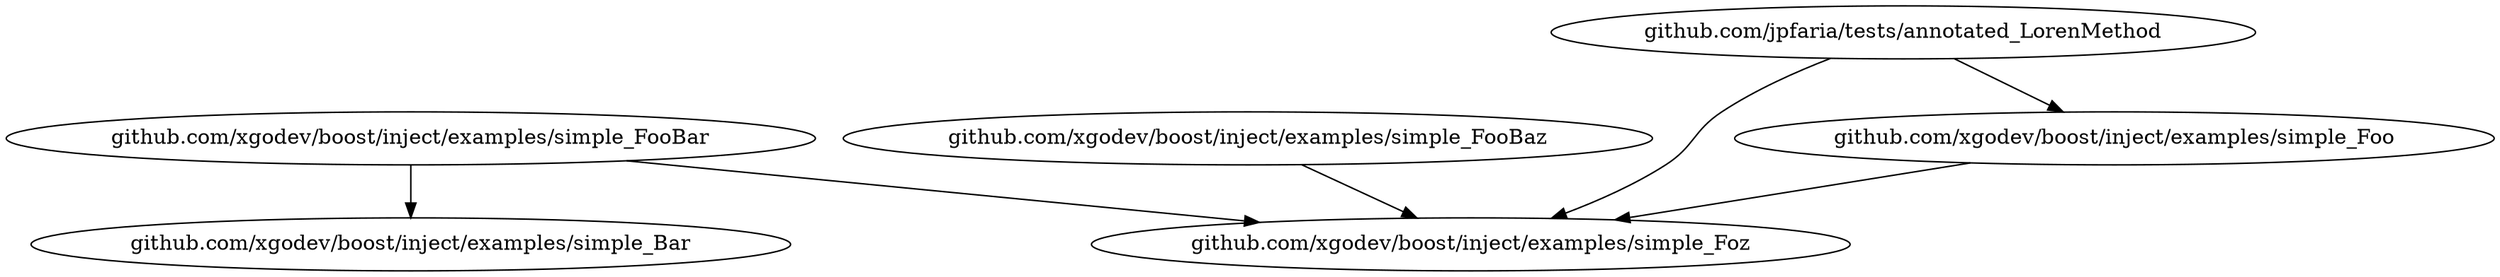 digraph G {
	"github.com/xgodev/boost/inject/examples/simple_FooBar" [label="github.com/xgodev/boost/inject/examples/simple_FooBar"];
	"github.com/xgodev/boost/inject/examples/simple_FooBar" -> "github.com/xgodev/boost/inject/examples/simple_Bar";
	"github.com/xgodev/boost/inject/examples/simple_FooBar" -> "github.com/xgodev/boost/inject/examples/simple_Foz";
	"github.com/xgodev/boost/inject/examples/simple_FooBaz" [label="github.com/xgodev/boost/inject/examples/simple_FooBaz"];
	"github.com/xgodev/boost/inject/examples/simple_FooBaz" -> "github.com/xgodev/boost/inject/examples/simple_Foz";
	"github.com/jpfaria/tests/annotated_LorenMethod" [label="github.com/jpfaria/tests/annotated_LorenMethod"];
	"github.com/jpfaria/tests/annotated_LorenMethod" -> "github.com/xgodev/boost/inject/examples/simple_Foo";
	"github.com/jpfaria/tests/annotated_LorenMethod" -> "github.com/xgodev/boost/inject/examples/simple_Foz";
	"github.com/xgodev/boost/inject/examples/simple_Foz" [label="github.com/xgodev/boost/inject/examples/simple_Foz"];
	"github.com/xgodev/boost/inject/examples/simple_Bar" [label="github.com/xgodev/boost/inject/examples/simple_Bar"];
	"github.com/xgodev/boost/inject/examples/simple_Foo" [label="github.com/xgodev/boost/inject/examples/simple_Foo"];
	"github.com/xgodev/boost/inject/examples/simple_Foo" -> "github.com/xgodev/boost/inject/examples/simple_Foz";
}
